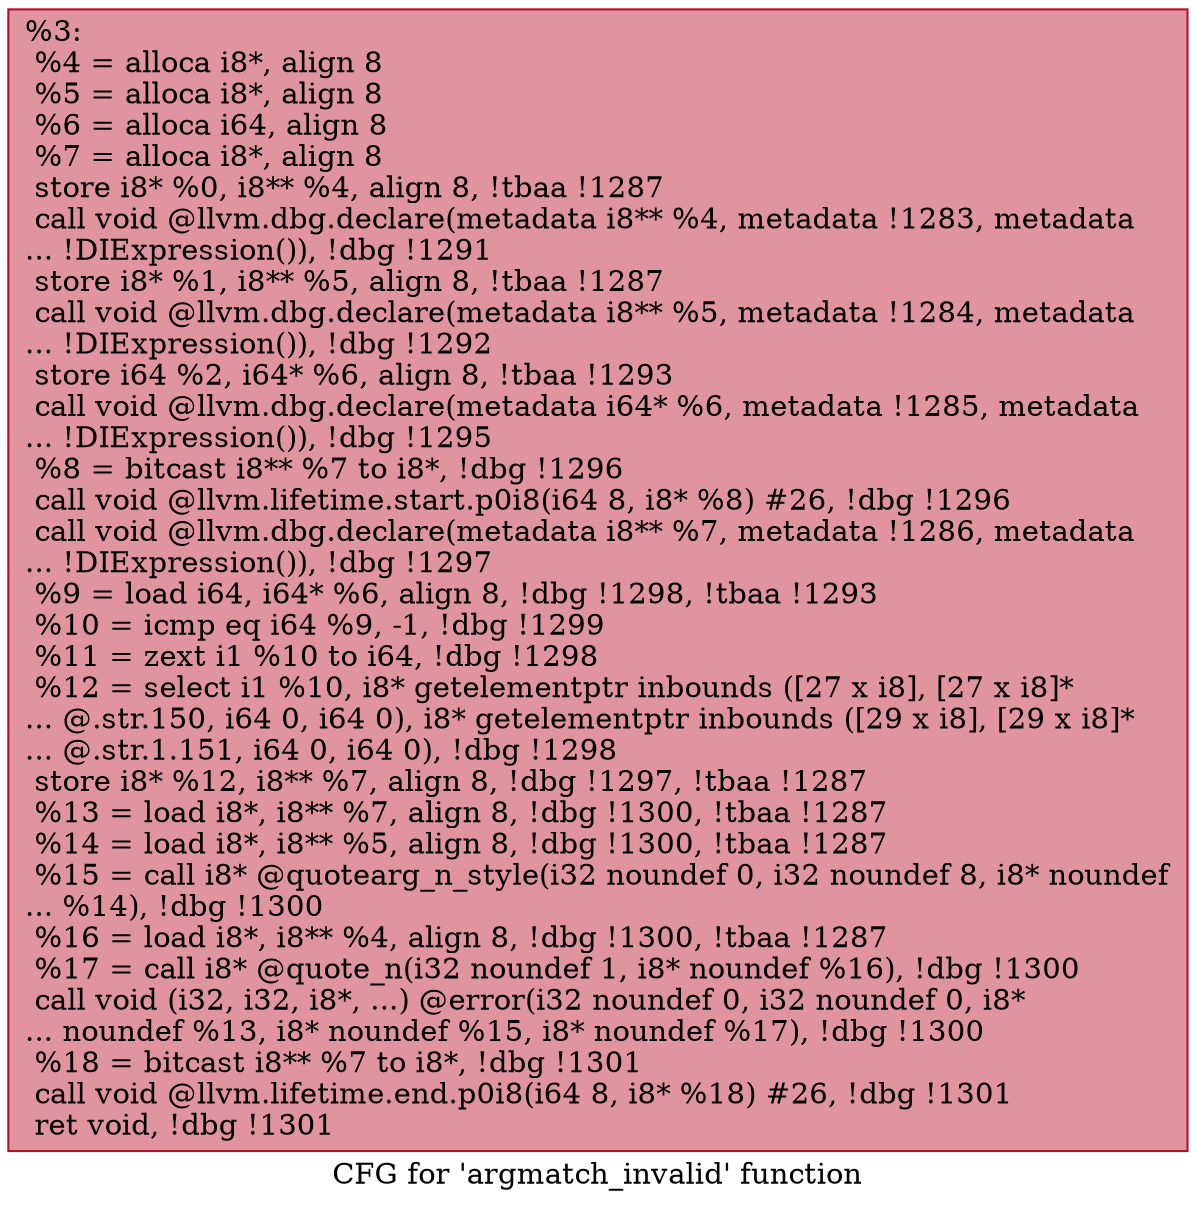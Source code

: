 digraph "CFG for 'argmatch_invalid' function" {
	label="CFG for 'argmatch_invalid' function";

	Node0x1fe17c0 [shape=record,color="#b70d28ff", style=filled, fillcolor="#b70d2870",label="{%3:\l  %4 = alloca i8*, align 8\l  %5 = alloca i8*, align 8\l  %6 = alloca i64, align 8\l  %7 = alloca i8*, align 8\l  store i8* %0, i8** %4, align 8, !tbaa !1287\l  call void @llvm.dbg.declare(metadata i8** %4, metadata !1283, metadata\l... !DIExpression()), !dbg !1291\l  store i8* %1, i8** %5, align 8, !tbaa !1287\l  call void @llvm.dbg.declare(metadata i8** %5, metadata !1284, metadata\l... !DIExpression()), !dbg !1292\l  store i64 %2, i64* %6, align 8, !tbaa !1293\l  call void @llvm.dbg.declare(metadata i64* %6, metadata !1285, metadata\l... !DIExpression()), !dbg !1295\l  %8 = bitcast i8** %7 to i8*, !dbg !1296\l  call void @llvm.lifetime.start.p0i8(i64 8, i8* %8) #26, !dbg !1296\l  call void @llvm.dbg.declare(metadata i8** %7, metadata !1286, metadata\l... !DIExpression()), !dbg !1297\l  %9 = load i64, i64* %6, align 8, !dbg !1298, !tbaa !1293\l  %10 = icmp eq i64 %9, -1, !dbg !1299\l  %11 = zext i1 %10 to i64, !dbg !1298\l  %12 = select i1 %10, i8* getelementptr inbounds ([27 x i8], [27 x i8]*\l... @.str.150, i64 0, i64 0), i8* getelementptr inbounds ([29 x i8], [29 x i8]*\l... @.str.1.151, i64 0, i64 0), !dbg !1298\l  store i8* %12, i8** %7, align 8, !dbg !1297, !tbaa !1287\l  %13 = load i8*, i8** %7, align 8, !dbg !1300, !tbaa !1287\l  %14 = load i8*, i8** %5, align 8, !dbg !1300, !tbaa !1287\l  %15 = call i8* @quotearg_n_style(i32 noundef 0, i32 noundef 8, i8* noundef\l... %14), !dbg !1300\l  %16 = load i8*, i8** %4, align 8, !dbg !1300, !tbaa !1287\l  %17 = call i8* @quote_n(i32 noundef 1, i8* noundef %16), !dbg !1300\l  call void (i32, i32, i8*, ...) @error(i32 noundef 0, i32 noundef 0, i8*\l... noundef %13, i8* noundef %15, i8* noundef %17), !dbg !1300\l  %18 = bitcast i8** %7 to i8*, !dbg !1301\l  call void @llvm.lifetime.end.p0i8(i64 8, i8* %18) #26, !dbg !1301\l  ret void, !dbg !1301\l}"];
}
